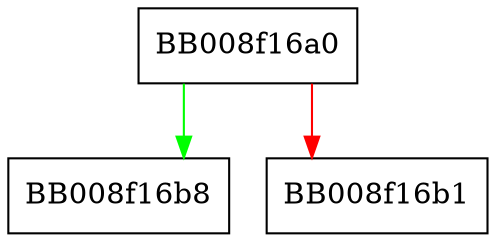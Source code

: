 digraph _dl_unload_cache {
  node [shape="box"];
  graph [splines=ortho];
  BB008f16a0 -> BB008f16b8 [color="green"];
  BB008f16a0 -> BB008f16b1 [color="red"];
}